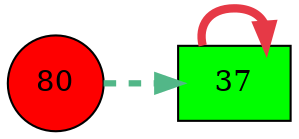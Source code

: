 digraph G{
rankdir=LR;
80 [style=filled, shape=circle, fillcolor="#fe0000", label="80"];
37 [style=filled, shape=box, fillcolor="#00fe00", label="37"];
37 -> 37 [color="#e63946",penwidth=4.00];
80 -> 37 [color="#52b788",style=dashed,penwidth=3.00];
}